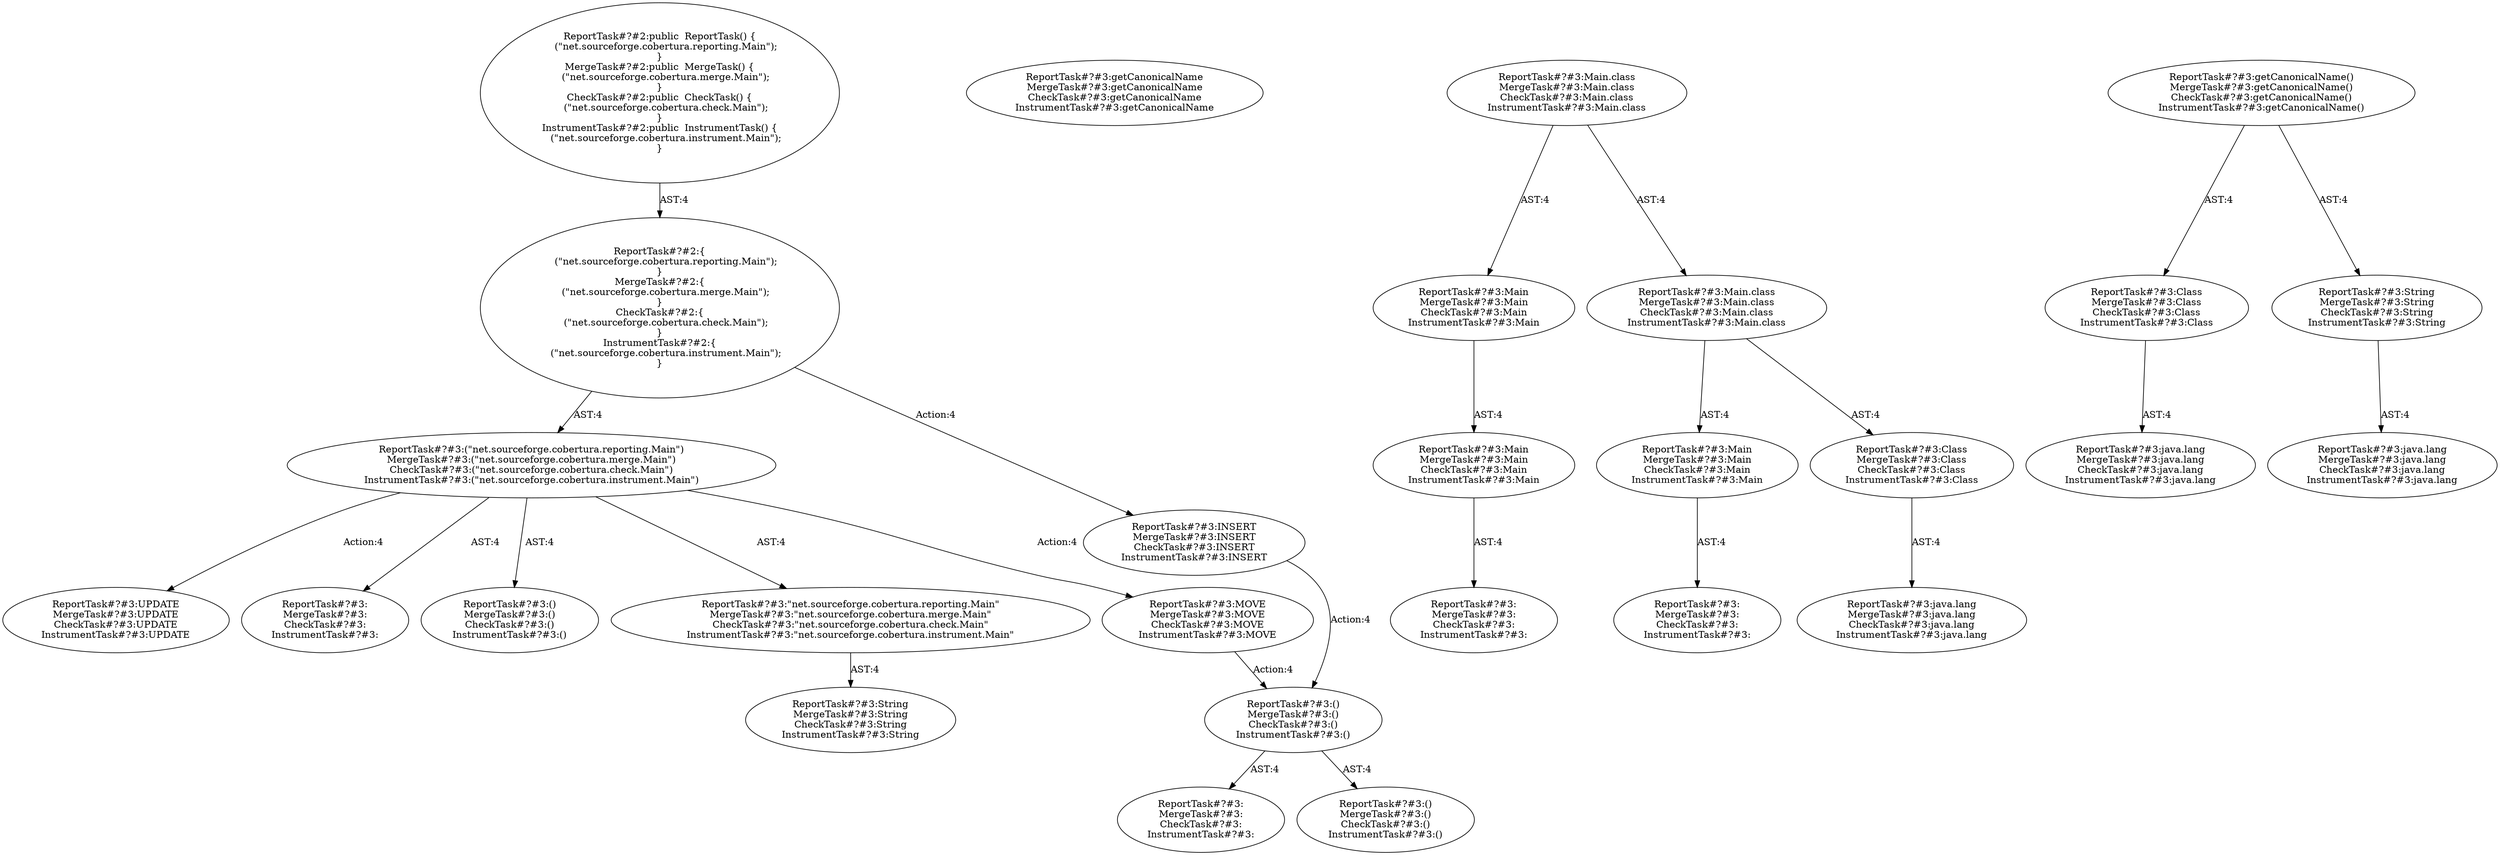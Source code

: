 digraph "Pattern" {
0 [label="ReportTask#?#3:UPDATE
MergeTask#?#3:UPDATE
CheckTask#?#3:UPDATE
InstrumentTask#?#3:UPDATE" shape=ellipse]
1 [label="ReportTask#?#3:(\"net.sourceforge.cobertura.reporting.Main\")
MergeTask#?#3:(\"net.sourceforge.cobertura.merge.Main\")
CheckTask#?#3:(\"net.sourceforge.cobertura.check.Main\")
InstrumentTask#?#3:(\"net.sourceforge.cobertura.instrument.Main\")" shape=ellipse]
2 [label="ReportTask#?#2:\{
    (\"net.sourceforge.cobertura.reporting.Main\");
\}
MergeTask#?#2:\{
    (\"net.sourceforge.cobertura.merge.Main\");
\}
CheckTask#?#2:\{
    (\"net.sourceforge.cobertura.check.Main\");
\}
InstrumentTask#?#2:\{
    (\"net.sourceforge.cobertura.instrument.Main\");
\}" shape=ellipse]
3 [label="ReportTask#?#2:public  ReportTask() \{
    (\"net.sourceforge.cobertura.reporting.Main\");
\}
MergeTask#?#2:public  MergeTask() \{
    (\"net.sourceforge.cobertura.merge.Main\");
\}
CheckTask#?#2:public  CheckTask() \{
    (\"net.sourceforge.cobertura.check.Main\");
\}
InstrumentTask#?#2:public  InstrumentTask() \{
    (\"net.sourceforge.cobertura.instrument.Main\");
\}" shape=ellipse]
4 [label="ReportTask#?#3:INSERT
MergeTask#?#3:INSERT
CheckTask#?#3:INSERT
InstrumentTask#?#3:INSERT" shape=ellipse]
5 [label="ReportTask#?#3:()
MergeTask#?#3:()
CheckTask#?#3:()
InstrumentTask#?#3:()" shape=ellipse]
6 [label="ReportTask#?#3:
MergeTask#?#3:
CheckTask#?#3:
InstrumentTask#?#3:" shape=ellipse]
7 [label="ReportTask#?#3:()
MergeTask#?#3:()
CheckTask#?#3:()
InstrumentTask#?#3:()" shape=ellipse]
8 [label="ReportTask#?#3:getCanonicalName
MergeTask#?#3:getCanonicalName
CheckTask#?#3:getCanonicalName
InstrumentTask#?#3:getCanonicalName" shape=ellipse]
9 [label="ReportTask#?#3:Main.class
MergeTask#?#3:Main.class
CheckTask#?#3:Main.class
InstrumentTask#?#3:Main.class" shape=ellipse]
10 [label="ReportTask#?#3:Main
MergeTask#?#3:Main
CheckTask#?#3:Main
InstrumentTask#?#3:Main" shape=ellipse]
11 [label="ReportTask#?#3:Main
MergeTask#?#3:Main
CheckTask#?#3:Main
InstrumentTask#?#3:Main" shape=ellipse]
12 [label="ReportTask#?#3:
MergeTask#?#3:
CheckTask#?#3:
InstrumentTask#?#3:" shape=ellipse]
13 [label="ReportTask#?#3:Main.class
MergeTask#?#3:Main.class
CheckTask#?#3:Main.class
InstrumentTask#?#3:Main.class" shape=ellipse]
14 [label="ReportTask#?#3:Main
MergeTask#?#3:Main
CheckTask#?#3:Main
InstrumentTask#?#3:Main" shape=ellipse]
15 [label="ReportTask#?#3:
MergeTask#?#3:
CheckTask#?#3:
InstrumentTask#?#3:" shape=ellipse]
16 [label="ReportTask#?#3:Class
MergeTask#?#3:Class
CheckTask#?#3:Class
InstrumentTask#?#3:Class" shape=ellipse]
17 [label="ReportTask#?#3:java.lang
MergeTask#?#3:java.lang
CheckTask#?#3:java.lang
InstrumentTask#?#3:java.lang" shape=ellipse]
18 [label="ReportTask#?#3:getCanonicalName()
MergeTask#?#3:getCanonicalName()
CheckTask#?#3:getCanonicalName()
InstrumentTask#?#3:getCanonicalName()" shape=ellipse]
19 [label="ReportTask#?#3:Class
MergeTask#?#3:Class
CheckTask#?#3:Class
InstrumentTask#?#3:Class" shape=ellipse]
20 [label="ReportTask#?#3:java.lang
MergeTask#?#3:java.lang
CheckTask#?#3:java.lang
InstrumentTask#?#3:java.lang" shape=ellipse]
21 [label="ReportTask#?#3:String
MergeTask#?#3:String
CheckTask#?#3:String
InstrumentTask#?#3:String" shape=ellipse]
22 [label="ReportTask#?#3:java.lang
MergeTask#?#3:java.lang
CheckTask#?#3:java.lang
InstrumentTask#?#3:java.lang" shape=ellipse]
23 [label="ReportTask#?#3:
MergeTask#?#3:
CheckTask#?#3:
InstrumentTask#?#3:" shape=ellipse]
24 [label="ReportTask#?#3:()
MergeTask#?#3:()
CheckTask#?#3:()
InstrumentTask#?#3:()" shape=ellipse]
25 [label="ReportTask#?#3:\"net.sourceforge.cobertura.reporting.Main\"
MergeTask#?#3:\"net.sourceforge.cobertura.merge.Main\"
CheckTask#?#3:\"net.sourceforge.cobertura.check.Main\"
InstrumentTask#?#3:\"net.sourceforge.cobertura.instrument.Main\"" shape=ellipse]
26 [label="ReportTask#?#3:String
MergeTask#?#3:String
CheckTask#?#3:String
InstrumentTask#?#3:String" shape=ellipse]
27 [label="ReportTask#?#3:MOVE
MergeTask#?#3:MOVE
CheckTask#?#3:MOVE
InstrumentTask#?#3:MOVE" shape=ellipse]
1 -> 0 [label="Action:4"];
1 -> 23 [label="AST:4"];
1 -> 24 [label="AST:4"];
1 -> 25 [label="AST:4"];
1 -> 27 [label="Action:4"];
2 -> 1 [label="AST:4"];
2 -> 4 [label="Action:4"];
3 -> 2 [label="AST:4"];
4 -> 5 [label="Action:4"];
5 -> 6 [label="AST:4"];
5 -> 7 [label="AST:4"];
9 -> 10 [label="AST:4"];
9 -> 13 [label="AST:4"];
10 -> 11 [label="AST:4"];
11 -> 12 [label="AST:4"];
13 -> 14 [label="AST:4"];
13 -> 16 [label="AST:4"];
14 -> 15 [label="AST:4"];
16 -> 17 [label="AST:4"];
18 -> 19 [label="AST:4"];
18 -> 21 [label="AST:4"];
19 -> 20 [label="AST:4"];
21 -> 22 [label="AST:4"];
25 -> 26 [label="AST:4"];
27 -> 5 [label="Action:4"];
}